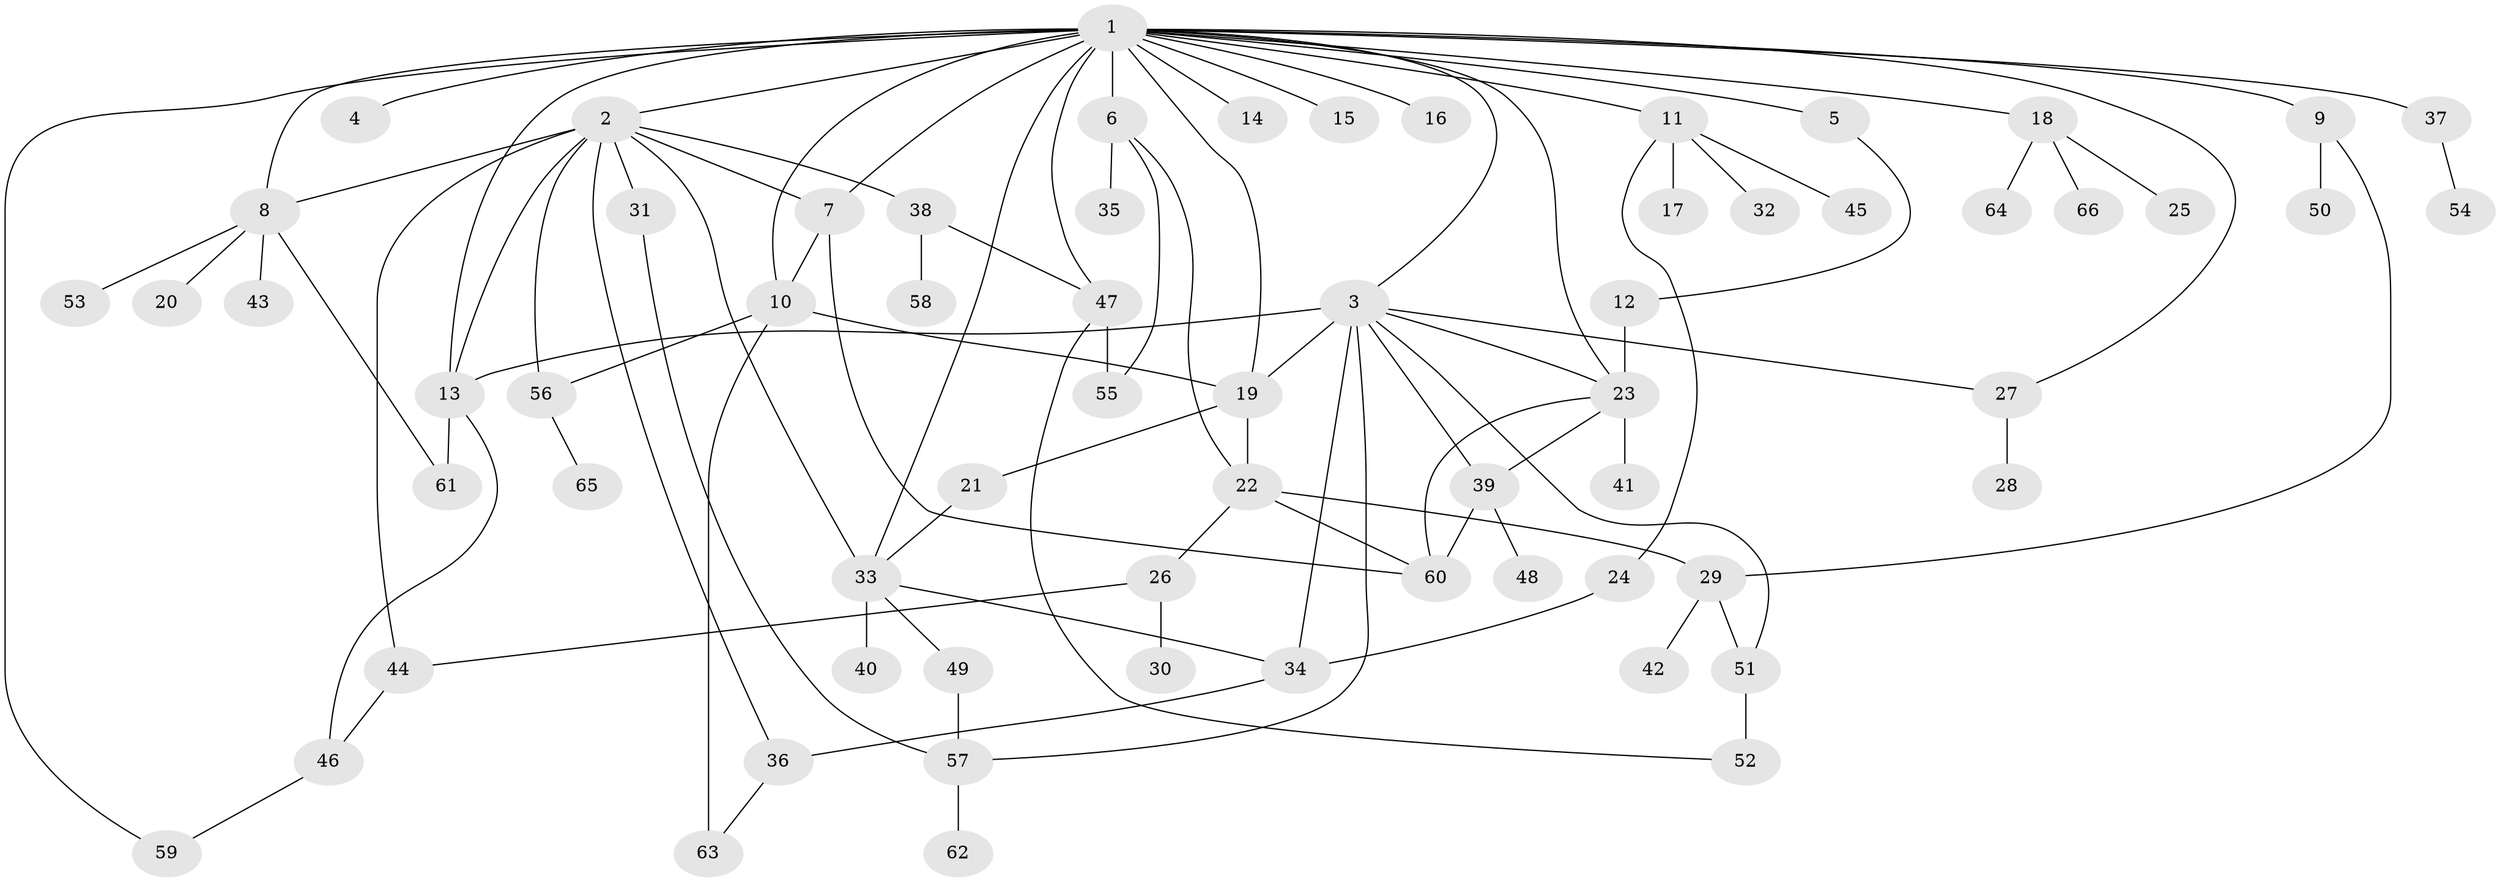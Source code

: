 // original degree distribution, {1: 0.46564885496183206, 35: 0.007633587786259542, 13: 0.015267175572519083, 2: 0.2595419847328244, 3: 0.07633587786259542, 9: 0.007633587786259542, 4: 0.09923664122137404, 6: 0.030534351145038167, 5: 0.007633587786259542, 7: 0.015267175572519083, 8: 0.015267175572519083}
// Generated by graph-tools (version 1.1) at 2025/35/03/09/25 02:35:47]
// undirected, 66 vertices, 98 edges
graph export_dot {
graph [start="1"]
  node [color=gray90,style=filled];
  1;
  2;
  3;
  4;
  5;
  6;
  7;
  8;
  9;
  10;
  11;
  12;
  13;
  14;
  15;
  16;
  17;
  18;
  19;
  20;
  21;
  22;
  23;
  24;
  25;
  26;
  27;
  28;
  29;
  30;
  31;
  32;
  33;
  34;
  35;
  36;
  37;
  38;
  39;
  40;
  41;
  42;
  43;
  44;
  45;
  46;
  47;
  48;
  49;
  50;
  51;
  52;
  53;
  54;
  55;
  56;
  57;
  58;
  59;
  60;
  61;
  62;
  63;
  64;
  65;
  66;
  1 -- 2 [weight=1.0];
  1 -- 3 [weight=1.0];
  1 -- 4 [weight=1.0];
  1 -- 5 [weight=1.0];
  1 -- 6 [weight=9.0];
  1 -- 7 [weight=1.0];
  1 -- 8 [weight=1.0];
  1 -- 9 [weight=1.0];
  1 -- 10 [weight=1.0];
  1 -- 11 [weight=1.0];
  1 -- 13 [weight=1.0];
  1 -- 14 [weight=1.0];
  1 -- 15 [weight=1.0];
  1 -- 16 [weight=1.0];
  1 -- 18 [weight=1.0];
  1 -- 19 [weight=2.0];
  1 -- 23 [weight=1.0];
  1 -- 27 [weight=1.0];
  1 -- 33 [weight=1.0];
  1 -- 37 [weight=1.0];
  1 -- 47 [weight=1.0];
  1 -- 59 [weight=1.0];
  2 -- 7 [weight=1.0];
  2 -- 8 [weight=1.0];
  2 -- 13 [weight=1.0];
  2 -- 31 [weight=2.0];
  2 -- 33 [weight=1.0];
  2 -- 36 [weight=1.0];
  2 -- 38 [weight=1.0];
  2 -- 44 [weight=2.0];
  2 -- 56 [weight=1.0];
  3 -- 13 [weight=1.0];
  3 -- 19 [weight=1.0];
  3 -- 23 [weight=1.0];
  3 -- 27 [weight=1.0];
  3 -- 34 [weight=4.0];
  3 -- 39 [weight=1.0];
  3 -- 51 [weight=1.0];
  3 -- 57 [weight=1.0];
  5 -- 12 [weight=1.0];
  6 -- 22 [weight=1.0];
  6 -- 35 [weight=1.0];
  6 -- 55 [weight=1.0];
  7 -- 10 [weight=1.0];
  7 -- 60 [weight=1.0];
  8 -- 20 [weight=1.0];
  8 -- 43 [weight=1.0];
  8 -- 53 [weight=1.0];
  8 -- 61 [weight=1.0];
  9 -- 29 [weight=1.0];
  9 -- 50 [weight=2.0];
  10 -- 19 [weight=1.0];
  10 -- 56 [weight=1.0];
  10 -- 63 [weight=2.0];
  11 -- 17 [weight=1.0];
  11 -- 24 [weight=1.0];
  11 -- 32 [weight=1.0];
  11 -- 45 [weight=1.0];
  12 -- 23 [weight=1.0];
  13 -- 46 [weight=1.0];
  13 -- 61 [weight=1.0];
  18 -- 25 [weight=1.0];
  18 -- 64 [weight=1.0];
  18 -- 66 [weight=1.0];
  19 -- 21 [weight=1.0];
  19 -- 22 [weight=1.0];
  21 -- 33 [weight=1.0];
  22 -- 26 [weight=1.0];
  22 -- 29 [weight=2.0];
  22 -- 60 [weight=1.0];
  23 -- 39 [weight=2.0];
  23 -- 41 [weight=2.0];
  23 -- 60 [weight=1.0];
  24 -- 34 [weight=1.0];
  26 -- 30 [weight=1.0];
  26 -- 44 [weight=1.0];
  27 -- 28 [weight=1.0];
  29 -- 42 [weight=1.0];
  29 -- 51 [weight=1.0];
  31 -- 57 [weight=1.0];
  33 -- 34 [weight=1.0];
  33 -- 40 [weight=2.0];
  33 -- 49 [weight=1.0];
  34 -- 36 [weight=1.0];
  36 -- 63 [weight=1.0];
  37 -- 54 [weight=1.0];
  38 -- 47 [weight=1.0];
  38 -- 58 [weight=1.0];
  39 -- 48 [weight=1.0];
  39 -- 60 [weight=2.0];
  44 -- 46 [weight=1.0];
  46 -- 59 [weight=1.0];
  47 -- 52 [weight=1.0];
  47 -- 55 [weight=4.0];
  49 -- 57 [weight=1.0];
  51 -- 52 [weight=2.0];
  56 -- 65 [weight=1.0];
  57 -- 62 [weight=2.0];
}
